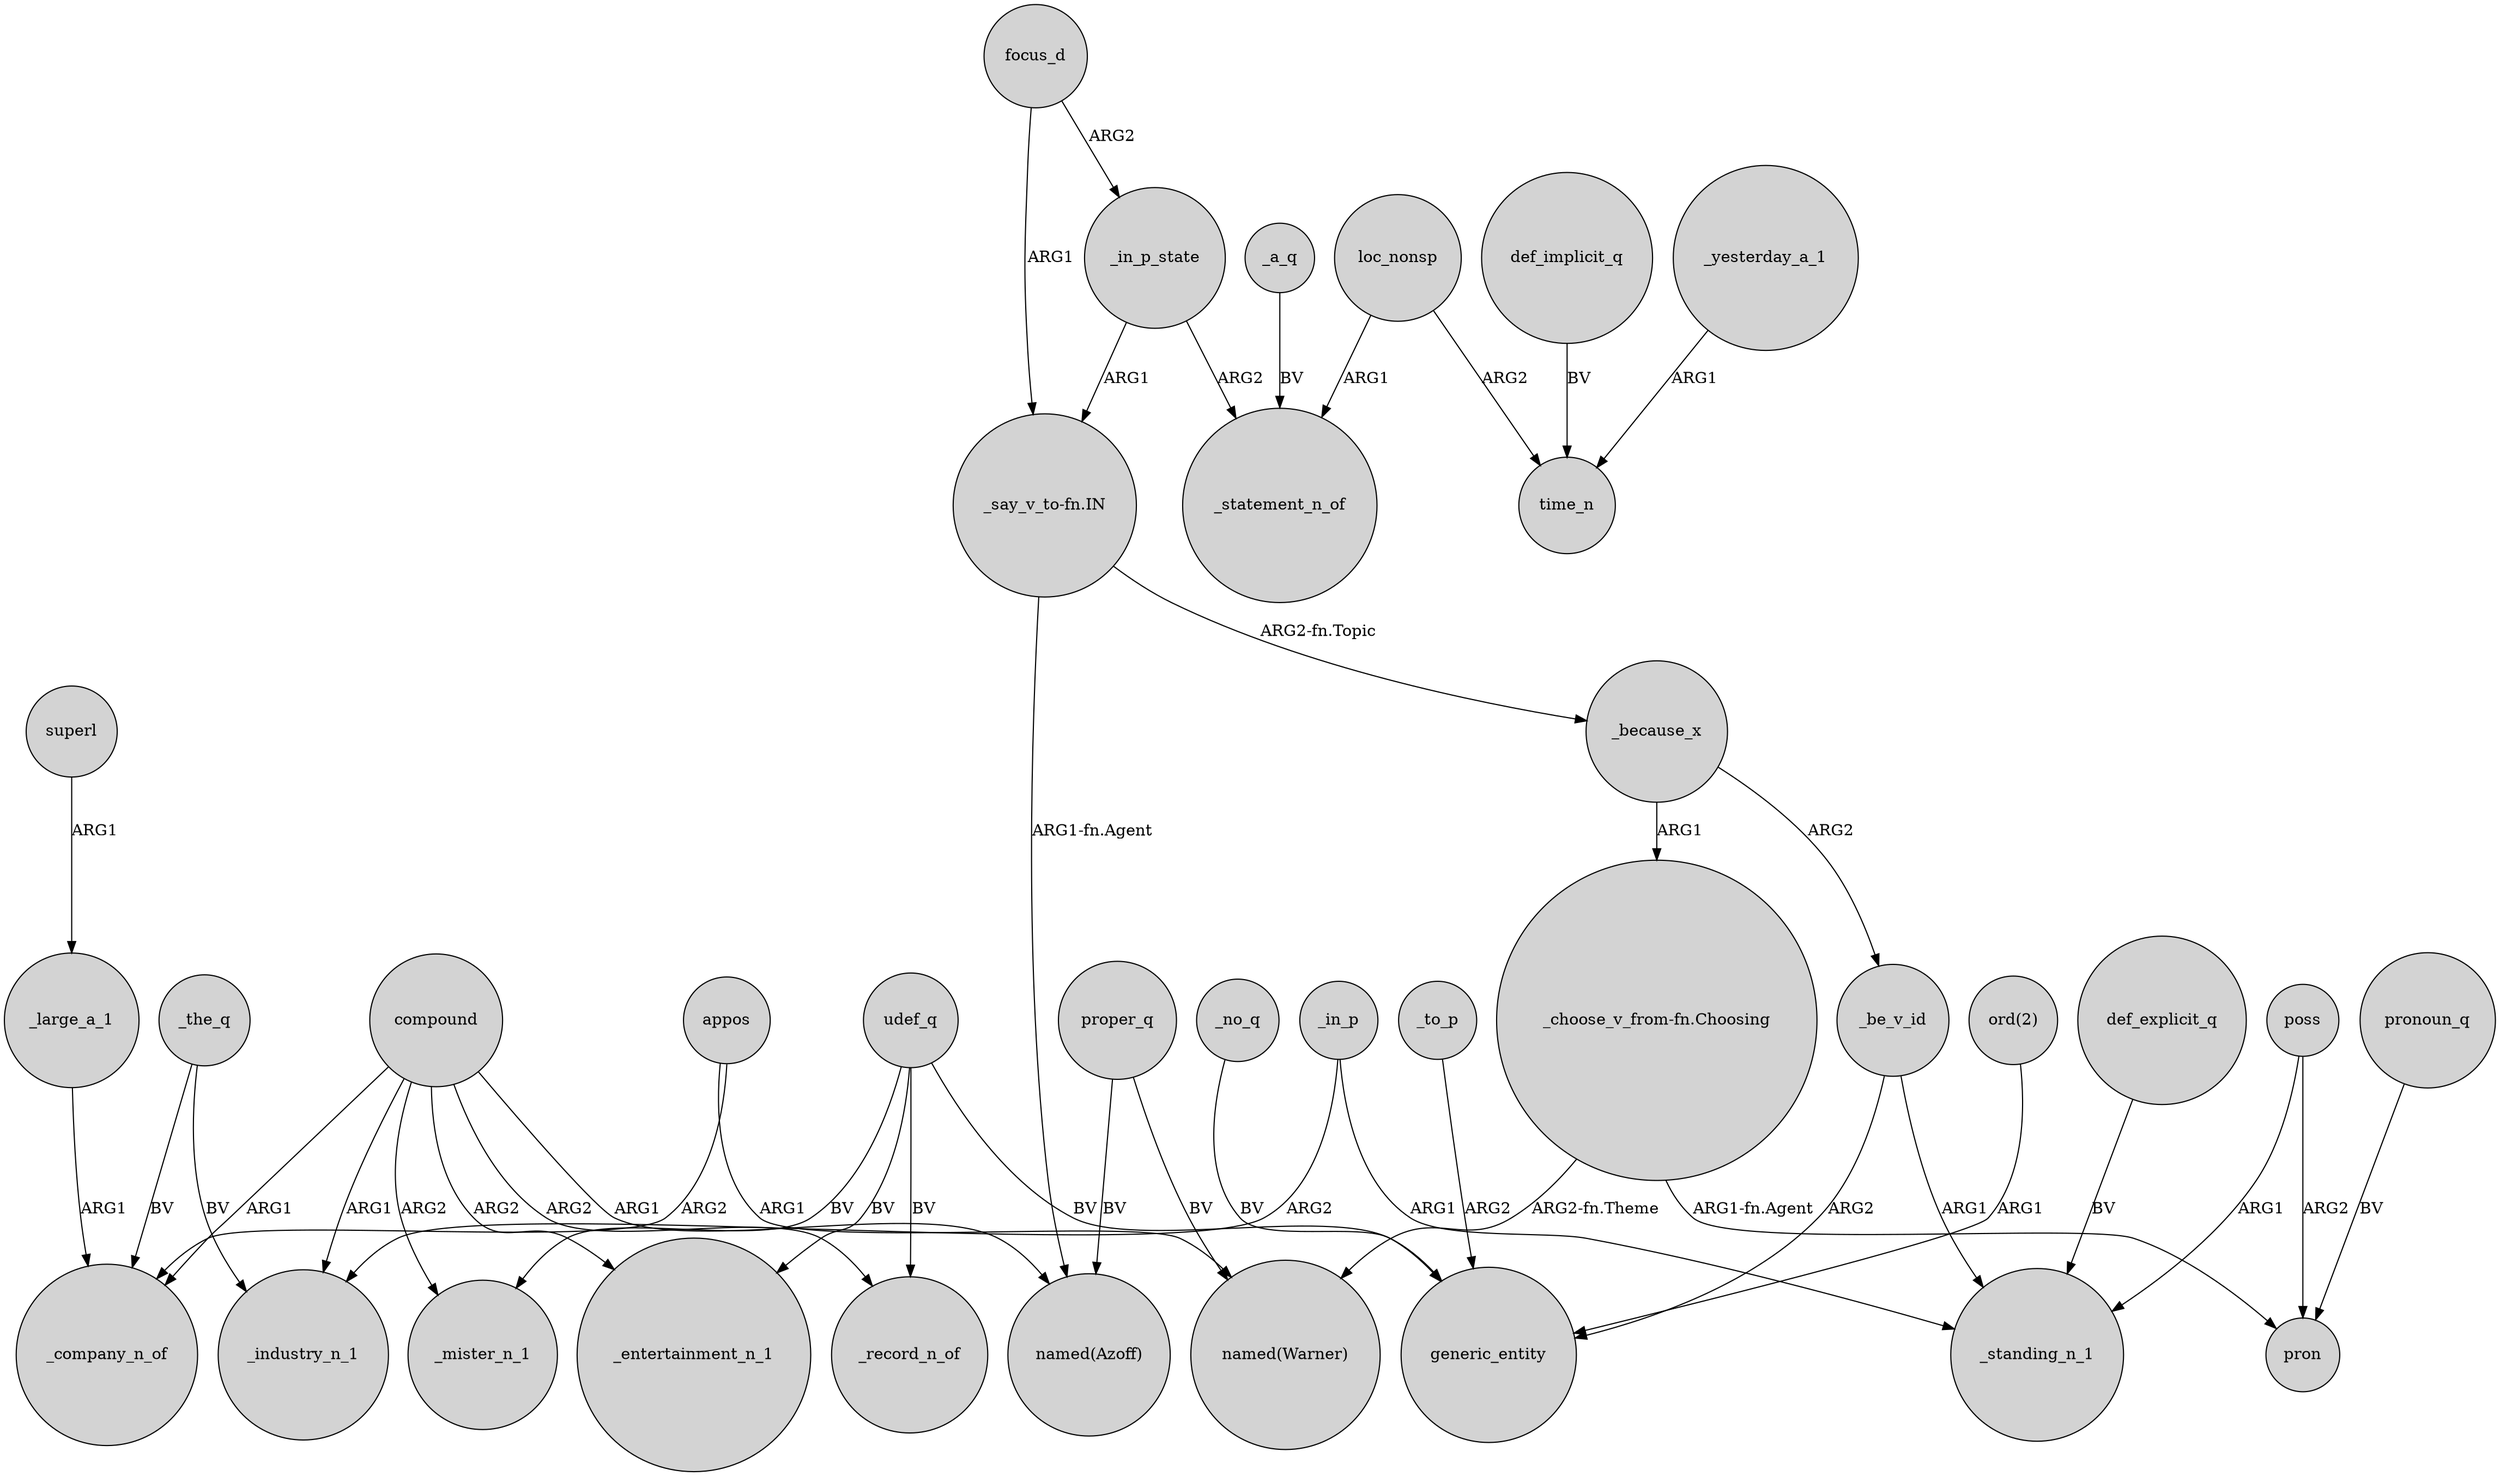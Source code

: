 digraph {
	node [shape=circle style=filled]
	superl -> _large_a_1 [label=ARG1]
	compound -> "named(Azoff)" [label=ARG1]
	_yesterday_a_1 -> time_n [label=ARG1]
	udef_q -> generic_entity [label=BV]
	poss -> pron [label=ARG2]
	_be_v_id -> _standing_n_1 [label=ARG1]
	"_choose_v_from-fn.Choosing" -> pron [label="ARG1-fn.Agent"]
	udef_q -> _record_n_of [label=BV]
	compound -> _mister_n_1 [label=ARG2]
	focus_d -> _in_p_state [label=ARG2]
	_in_p -> _standing_n_1 [label=ARG1]
	_in_p_state -> _statement_n_of [label=ARG2]
	udef_q -> _mister_n_1 [label=BV]
	_a_q -> _statement_n_of [label=BV]
	_in_p -> _industry_n_1 [label=ARG2]
	"_choose_v_from-fn.Choosing" -> "named(Warner)" [label="ARG2-fn.Theme"]
	appos -> "named(Warner)" [label=ARG1]
	compound -> _industry_n_1 [label=ARG1]
	udef_q -> _entertainment_n_1 [label=BV]
	_no_q -> generic_entity [label=BV]
	_the_q -> _industry_n_1 [label=BV]
	focus_d -> "_say_v_to-fn.IN" [label=ARG1]
	loc_nonsp -> time_n [label=ARG2]
	_the_q -> _company_n_of [label=BV]
	compound -> _record_n_of [label=ARG2]
	"_say_v_to-fn.IN" -> _because_x [label="ARG2-fn.Topic"]
	"_say_v_to-fn.IN" -> "named(Azoff)" [label="ARG1-fn.Agent"]
	_be_v_id -> generic_entity [label=ARG2]
	_to_p -> generic_entity [label=ARG2]
	compound -> _company_n_of [label=ARG1]
	pronoun_q -> pron [label=BV]
	def_explicit_q -> _standing_n_1 [label=BV]
	"ord(2)" -> generic_entity [label=ARG1]
	appos -> _company_n_of [label=ARG2]
	compound -> _entertainment_n_1 [label=ARG2]
	poss -> _standing_n_1 [label=ARG1]
	loc_nonsp -> _statement_n_of [label=ARG1]
	proper_q -> "named(Azoff)" [label=BV]
	_because_x -> _be_v_id [label=ARG2]
	proper_q -> "named(Warner)" [label=BV]
	_because_x -> "_choose_v_from-fn.Choosing" [label=ARG1]
	_large_a_1 -> _company_n_of [label=ARG1]
	_in_p_state -> "_say_v_to-fn.IN" [label=ARG1]
	def_implicit_q -> time_n [label=BV]
}
